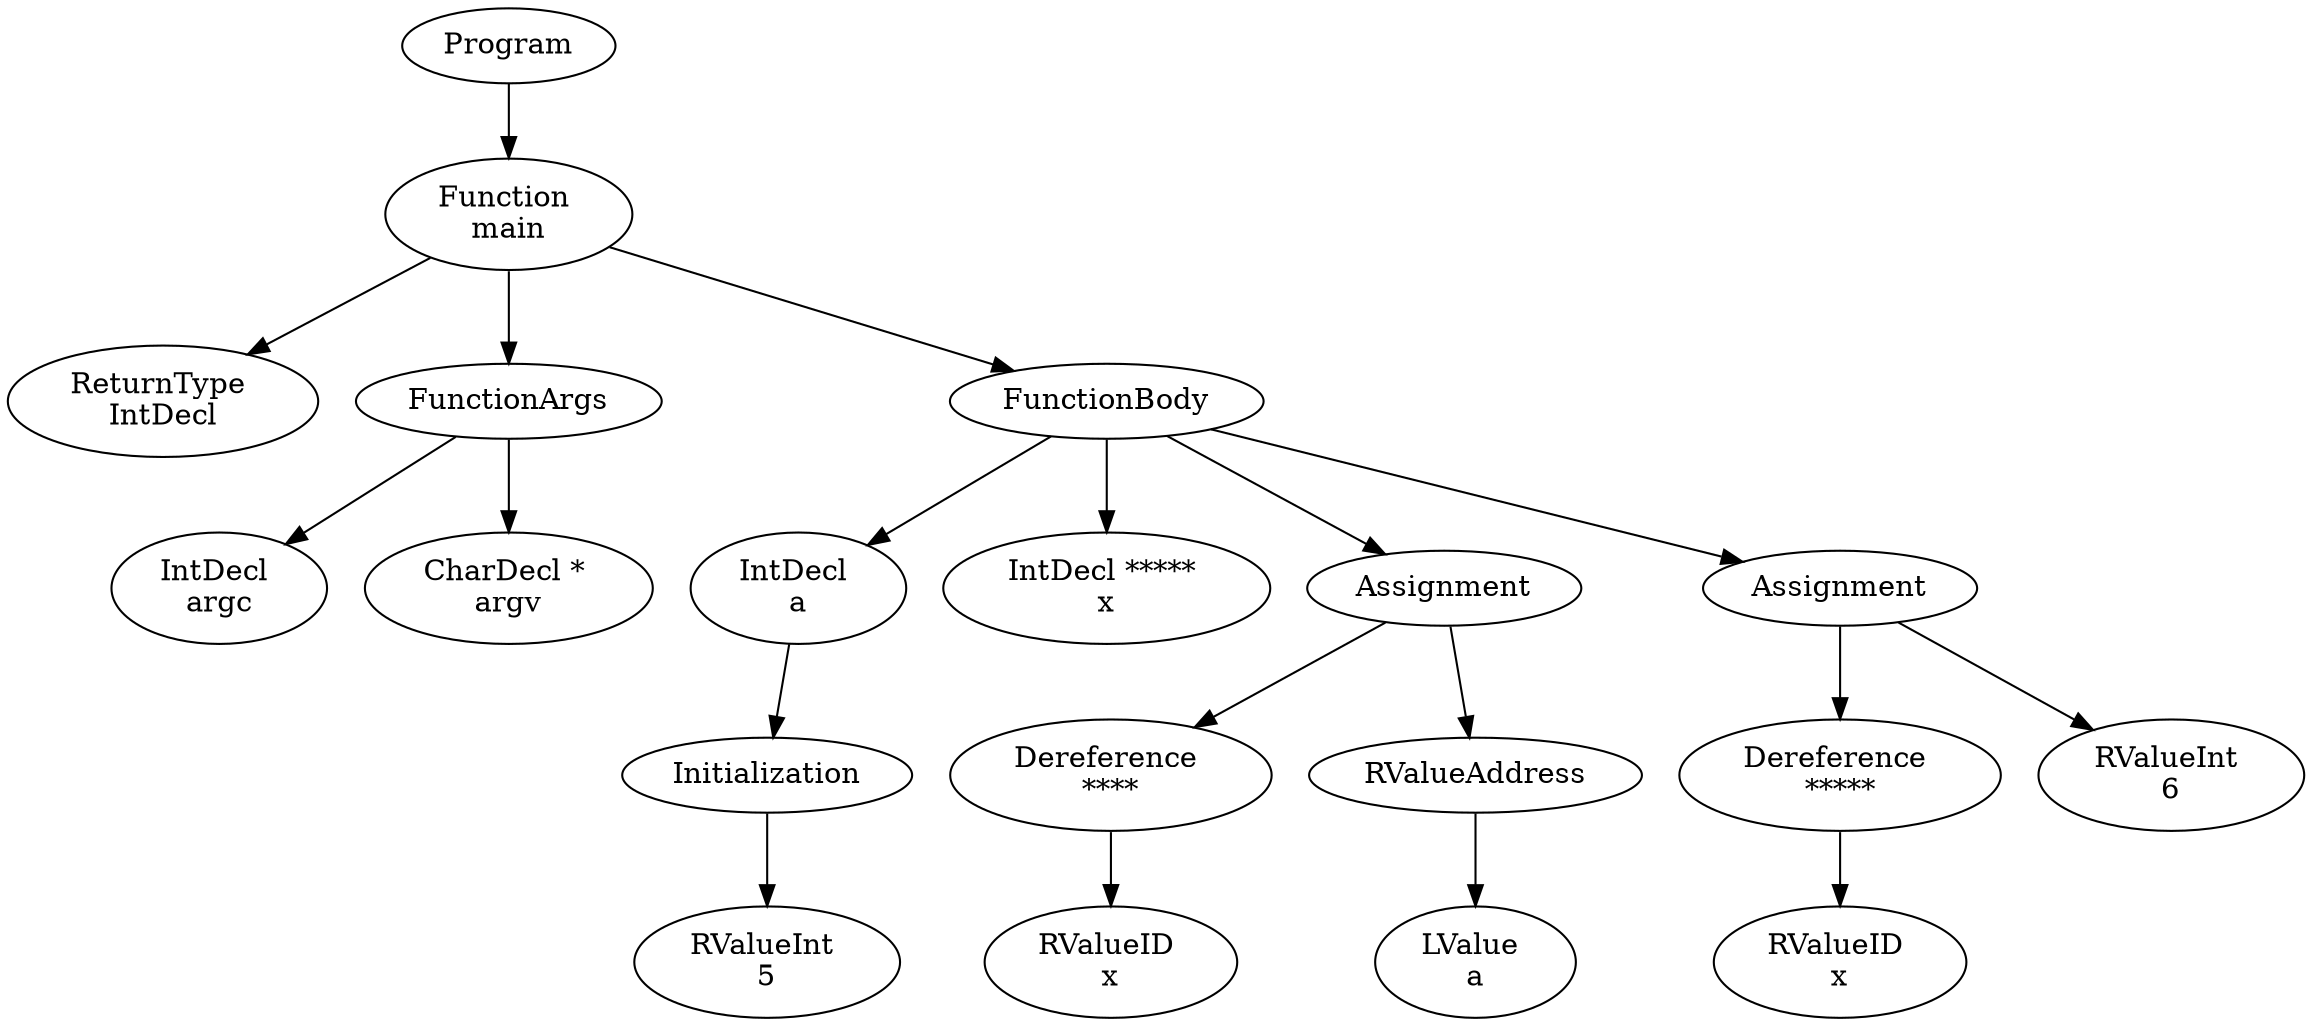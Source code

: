 digraph AST {
1 [label="Program"];
2 [label="Function \nmain"];
3 [label="ReturnType \nIntDecl"];
4 [label="FunctionArgs"];
5 [label="IntDecl \nargc"];
6 [label="CharDecl * \nargv"];
4 -> 5;
4 -> 6;
7 [label="FunctionBody"];
8 [label="IntDecl \na"];
9 [label="Initialization"];
10 [label="RValueInt \n5"];
9 -> 10;
8 -> 9;
11 [label="IntDecl ***** \nx"];
12 [label="Assignment"];
13 [label="Dereference \n****"];
14 [label="RValueID \nx"];
13 -> 14;
15 [label="RValueAddress"];
16 [label="LValue \na"];
15 -> 16;
12 -> 13;
12 -> 15;
17 [label="Assignment"];
18 [label="Dereference \n*****"];
19 [label="RValueID \nx"];
18 -> 19;
20 [label="RValueInt \n6"];
17 -> 18;
17 -> 20;
7 -> 8;
7 -> 11;
7 -> 12;
7 -> 17;
2 -> 3;
2 -> 4;
2 -> 7;
1 -> 2;
}